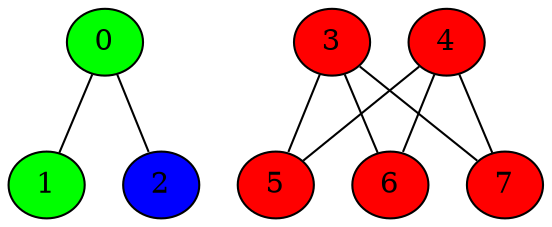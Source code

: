graph G {
  graph [splines=false overlap=false]
  node  [shape=ellipse, width=0.3, height=0.3]
  0 [style=filled, fillcolor="green"];
  1 [style=filled, fillcolor="green"];
  2 [style=filled, fillcolor="blue"];
  3 [style=filled, fillcolor="red"];
  4 [style=filled, fillcolor="red"];
  5 [style=filled, fillcolor="red"];
  6 [style=filled, fillcolor="red"];
  7 [style=filled, fillcolor="red"];
  0 -- 1;
  0 -- 2;
  3 -- 5;
  3 -- 6;
  3 -- 7;
  4 -- 5;
  4 -- 6;
  4 -- 7;
}

